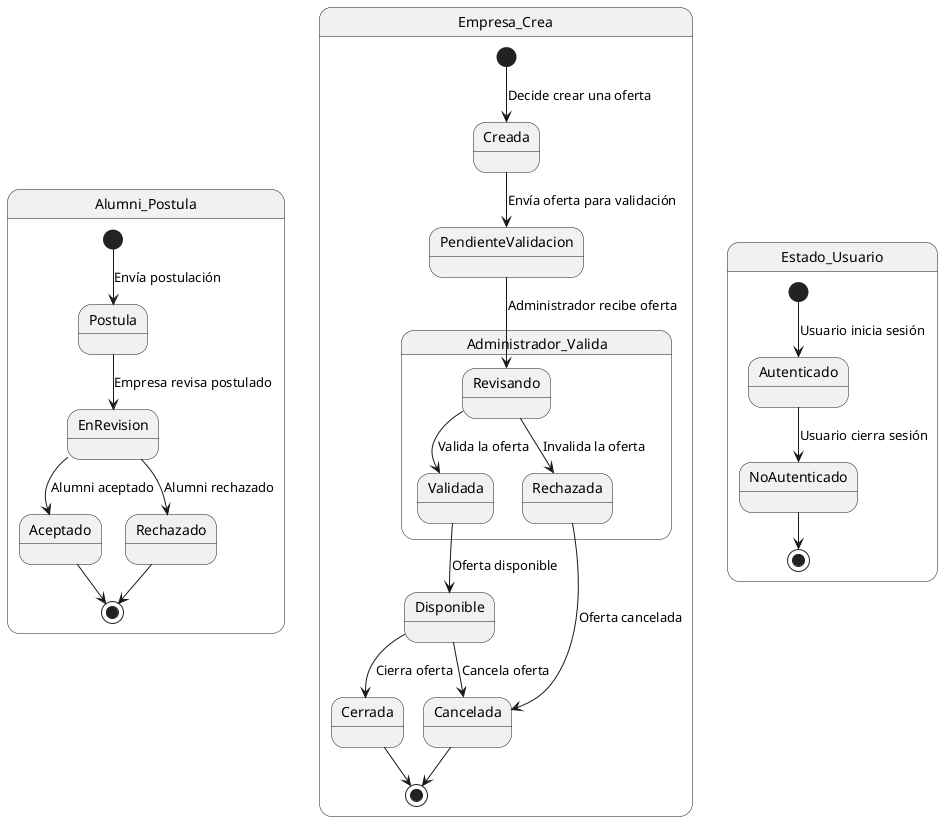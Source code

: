 @startuml

state Alumni_Postula {
    [*] --> Postula : Envía postulación
    Postula --> EnRevision : Empresa revisa postulado
    EnRevision --> Aceptado : Alumni aceptado
    EnRevision --> Rechazado : Alumni rechazado
    Aceptado --> [*]
    Rechazado --> [*]
}

state Empresa_Crea {
    [*] --> Creada : Decide crear una oferta
    Creada --> PendienteValidacion : Envía oferta para validación

    state Administrador_Valida {
        PendienteValidacion --> Revisando : Administrador recibe oferta
        Revisando --> Validada : Valida la oferta
        Revisando --> Rechazada : Invalida la oferta
    }

    Validada --> Disponible : Oferta disponible
    Rechazada --> Cancelada : Oferta cancelada
    Disponible --> Cerrada : Cierra oferta
    Disponible --> Cancelada : Cancela oferta
    Cerrada --> [*]
    Cancelada --> [*]
}

state Estado_Usuario {
    [*] --> Autenticado : Usuario inicia sesión
    Autenticado --> NoAutenticado : Usuario cierra sesión
    NoAutenticado --> [*]
}

@enduml
